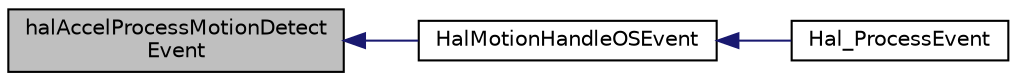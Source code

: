 digraph "halAccelProcessMotionDetectEvent"
{
  edge [fontname="Helvetica",fontsize="10",labelfontname="Helvetica",labelfontsize="10"];
  node [fontname="Helvetica",fontsize="10",shape=record];
  rankdir="LR";
  Node1 [label="halAccelProcessMotionDetect\lEvent",height=0.2,width=0.4,color="black", fillcolor="grey75", style="filled" fontcolor="black"];
  Node1 -> Node2 [dir="back",color="midnightblue",fontsize="10",style="solid",fontname="Helvetica"];
  Node2 [label="HalMotionHandleOSEvent",height=0.2,width=0.4,color="black", fillcolor="white", style="filled",URL="$hal__motion_8h.html#a4767c5e5fff9baa396710380198fa2b3"];
  Node2 -> Node3 [dir="back",color="midnightblue",fontsize="10",style="solid",fontname="Helvetica"];
  Node3 [label="Hal_ProcessEvent",height=0.2,width=0.4,color="black", fillcolor="white", style="filled",URL="$target_2_c_c2541_a_r_c_2hal__drivers_8c.html#a79b4f6366ce2cb4418656956d6d5d57d"];
}
